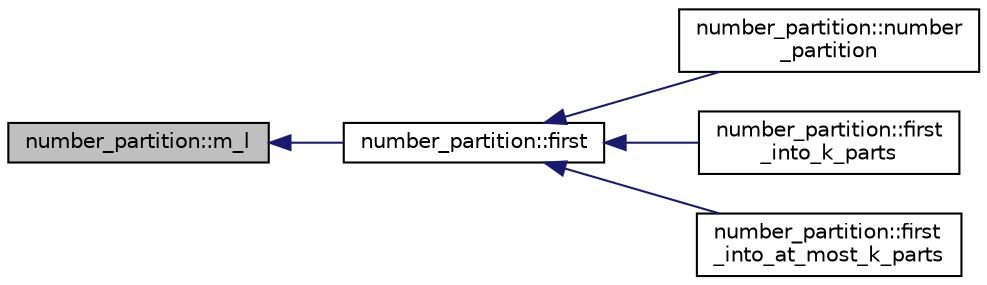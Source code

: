 digraph "number_partition::m_l"
{
  edge [fontname="Helvetica",fontsize="10",labelfontname="Helvetica",labelfontsize="10"];
  node [fontname="Helvetica",fontsize="10",shape=record];
  rankdir="LR";
  Node1041 [label="number_partition::m_l",height=0.2,width=0.4,color="black", fillcolor="grey75", style="filled", fontcolor="black"];
  Node1041 -> Node1042 [dir="back",color="midnightblue",fontsize="10",style="solid",fontname="Helvetica"];
  Node1042 [label="number_partition::first",height=0.2,width=0.4,color="black", fillcolor="white", style="filled",URL="$df/d50/classnumber__partition.html#ad8fd23e15805386340aac1c807c0bbc2"];
  Node1042 -> Node1043 [dir="back",color="midnightblue",fontsize="10",style="solid",fontname="Helvetica"];
  Node1043 [label="number_partition::number\l_partition",height=0.2,width=0.4,color="black", fillcolor="white", style="filled",URL="$df/d50/classnumber__partition.html#a5c08f2f2afd49281b54e799bd5fc3faa"];
  Node1042 -> Node1044 [dir="back",color="midnightblue",fontsize="10",style="solid",fontname="Helvetica"];
  Node1044 [label="number_partition::first\l_into_k_parts",height=0.2,width=0.4,color="black", fillcolor="white", style="filled",URL="$df/d50/classnumber__partition.html#a5c27373cb7638344c463e32ed63e7e51"];
  Node1042 -> Node1045 [dir="back",color="midnightblue",fontsize="10",style="solid",fontname="Helvetica"];
  Node1045 [label="number_partition::first\l_into_at_most_k_parts",height=0.2,width=0.4,color="black", fillcolor="white", style="filled",URL="$df/d50/classnumber__partition.html#a36626dcbbaddba73cef7ff5c4521b325"];
}
